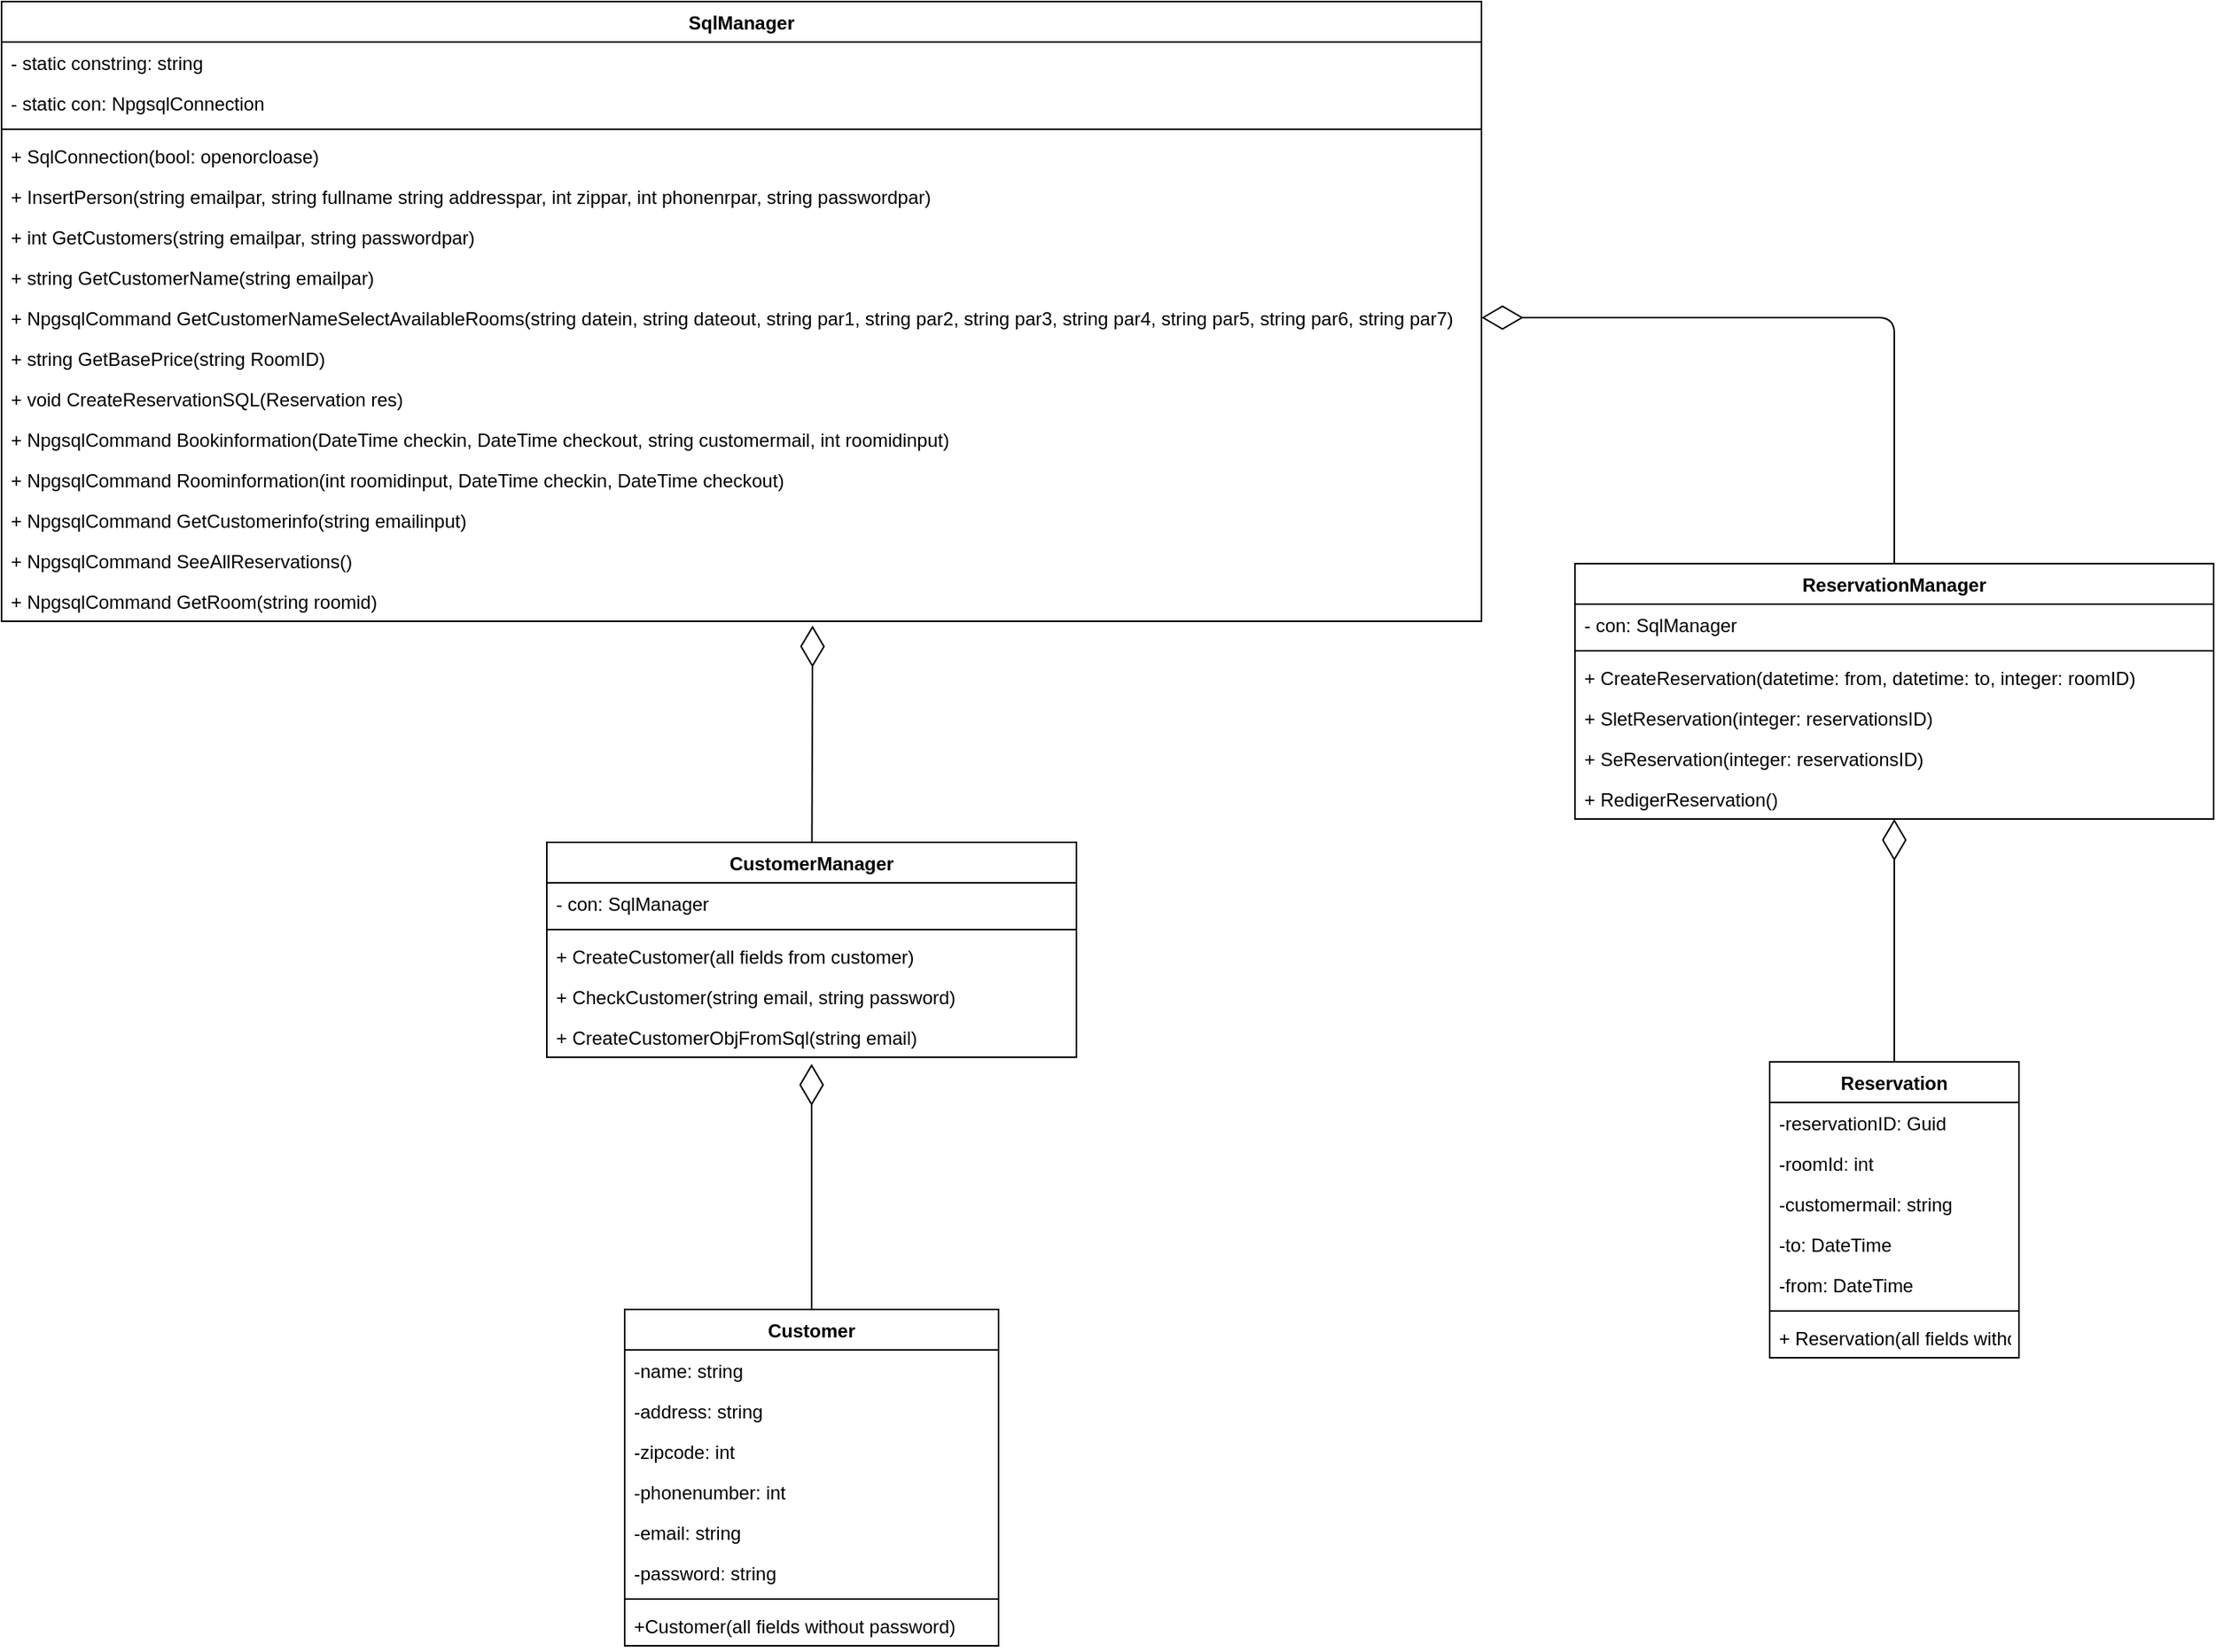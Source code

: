<mxfile version="13.2.6" type="device"><diagram id="jvjIMaUWYEuc9xizGtqW" name="Page-1"><mxGraphModel dx="2580" dy="1261" grid="1" gridSize="10" guides="1" tooltips="1" connect="1" arrows="1" fold="1" page="1" pageScale="1" pageWidth="827" pageHeight="1169" math="0" shadow="0"><root><mxCell id="0"/><mxCell id="1" parent="0"/><mxCell id="jDqesGNFz2N8qUQf3HNt-4" value="" style="endArrow=diamondThin;endFill=0;endSize=24;html=1;entryX=1;entryY=0.5;entryDx=0;entryDy=0;" parent="1" source="2RBMr3WMW7qAL3Q75wyE-1" edge="1" target="srfZeVN5f5NPEHWZlHvs-5"><mxGeometry width="160" relative="1" as="geometry"><mxPoint x="595" y="408" as="sourcePoint"/><mxPoint x="1145" y="298" as="targetPoint"/><Array as="points"><mxPoint x="1310" y="251"/></Array></mxGeometry></mxCell><mxCell id="jDqesGNFz2N8qUQf3HNt-5" value="" style="endArrow=diamondThin;endFill=0;endSize=24;html=1;entryX=0.548;entryY=1.104;entryDx=0;entryDy=0;entryPerimeter=0;" parent="1" source="2RBMr3WMW7qAL3Q75wyE-47" target="srfZeVN5f5NPEHWZlHvs-13" edge="1"><mxGeometry width="160" relative="1" as="geometry"><mxPoint x="655.512" y="338.59" as="sourcePoint"/><mxPoint x="345" y="498" as="targetPoint"/></mxGeometry></mxCell><mxCell id="jDqesGNFz2N8qUQf3HNt-6" value="" style="endArrow=diamondThin;endFill=0;endSize=24;html=1;exitX=0.5;exitY=0;exitDx=0;exitDy=0;entryX=0.5;entryY=1.165;entryDx=0;entryDy=0;entryPerimeter=0;" parent="1" source="2RBMr3WMW7qAL3Q75wyE-32" target="jDqesGNFz2N8qUQf3HNt-1" edge="1"><mxGeometry width="160" relative="1" as="geometry"><mxPoint x="328.412" y="502.3" as="sourcePoint"/><mxPoint x="328.9" y="344" as="targetPoint"/></mxGeometry></mxCell><mxCell id="jDqesGNFz2N8qUQf3HNt-7" value="" style="endArrow=diamondThin;endFill=0;endSize=24;html=1;" parent="1" source="2RBMr3WMW7qAL3Q75wyE-11" target="2RBMr3WMW7qAL3Q75wyE-6" edge="1"><mxGeometry width="160" relative="1" as="geometry"><mxPoint x="1125.002" y="491.3" as="sourcePoint"/><mxPoint x="1312" y="578" as="targetPoint"/></mxGeometry></mxCell><mxCell id="2RBMr3WMW7qAL3Q75wyE-1" value="ReservationManager" style="swimlane;fontStyle=1;align=center;verticalAlign=top;childLayout=stackLayout;horizontal=1;startSize=26;horizontalStack=0;resizeParent=1;resizeParentMax=0;resizeLast=0;collapsible=1;marginBottom=0;" parent="1" vertex="1"><mxGeometry x="1105" y="409" width="410" height="164" as="geometry"/></mxCell><mxCell id="jDqesGNFz2N8qUQf3HNt-2" value="- con: SqlManager" style="text;strokeColor=none;fillColor=none;align=left;verticalAlign=top;spacingLeft=4;spacingRight=4;overflow=hidden;rotatable=0;points=[[0,0.5],[1,0.5]];portConstraint=eastwest;fontStyle=0" parent="2RBMr3WMW7qAL3Q75wyE-1" vertex="1"><mxGeometry y="26" width="410" height="26" as="geometry"/></mxCell><mxCell id="2RBMr3WMW7qAL3Q75wyE-2" value="" style="line;strokeWidth=1;fillColor=none;align=left;verticalAlign=middle;spacingTop=-1;spacingLeft=3;spacingRight=3;rotatable=0;labelPosition=right;points=[];portConstraint=eastwest;" parent="2RBMr3WMW7qAL3Q75wyE-1" vertex="1"><mxGeometry y="52" width="410" height="8" as="geometry"/></mxCell><mxCell id="2RBMr3WMW7qAL3Q75wyE-3" value="+ CreateReservation(datetime: from, datetime: to, integer: roomID)" style="text;strokeColor=none;fillColor=none;align=left;verticalAlign=top;spacingLeft=4;spacingRight=4;overflow=hidden;rotatable=0;points=[[0,0.5],[1,0.5]];portConstraint=eastwest;fontStyle=0" parent="2RBMr3WMW7qAL3Q75wyE-1" vertex="1"><mxGeometry y="60" width="410" height="26" as="geometry"/></mxCell><mxCell id="2RBMr3WMW7qAL3Q75wyE-4" value="+ SletReservation(integer: reservationsID) " style="text;strokeColor=none;fillColor=none;align=left;verticalAlign=top;spacingLeft=4;spacingRight=4;overflow=hidden;rotatable=0;points=[[0,0.5],[1,0.5]];portConstraint=eastwest;" parent="2RBMr3WMW7qAL3Q75wyE-1" vertex="1"><mxGeometry y="86" width="410" height="26" as="geometry"/></mxCell><mxCell id="2RBMr3WMW7qAL3Q75wyE-5" value="+ SeReservation(integer: reservationsID)" style="text;strokeColor=none;fillColor=none;align=left;verticalAlign=top;spacingLeft=4;spacingRight=4;overflow=hidden;rotatable=0;points=[[0,0.5],[1,0.5]];portConstraint=eastwest;" parent="2RBMr3WMW7qAL3Q75wyE-1" vertex="1"><mxGeometry y="112" width="410" height="26" as="geometry"/></mxCell><mxCell id="2RBMr3WMW7qAL3Q75wyE-6" value="+ RedigerReservation() " style="text;strokeColor=none;fillColor=none;align=left;verticalAlign=top;spacingLeft=4;spacingRight=4;overflow=hidden;rotatable=0;points=[[0,0.5],[1,0.5]];portConstraint=eastwest;" parent="2RBMr3WMW7qAL3Q75wyE-1" vertex="1"><mxGeometry y="138" width="410" height="26" as="geometry"/></mxCell><mxCell id="2RBMr3WMW7qAL3Q75wyE-53" value="SqlManager" style="swimlane;fontStyle=1;align=center;verticalAlign=top;childLayout=stackLayout;horizontal=1;startSize=26;horizontalStack=0;resizeParent=1;resizeParentMax=0;resizeLast=0;collapsible=1;marginBottom=0;" parent="1" vertex="1"><mxGeometry x="95" y="48" width="950" height="398" as="geometry"/></mxCell><mxCell id="srfZeVN5f5NPEHWZlHvs-1" value="- static constring: string" style="text;strokeColor=none;fillColor=none;align=left;verticalAlign=top;spacingLeft=4;spacingRight=4;overflow=hidden;rotatable=0;points=[[0,0.5],[1,0.5]];portConstraint=eastwest;fontStyle=0" parent="2RBMr3WMW7qAL3Q75wyE-53" vertex="1"><mxGeometry y="26" width="950" height="26" as="geometry"/></mxCell><mxCell id="srfZeVN5f5NPEHWZlHvs-2" value="- static con: NpgsqlConnection" style="text;strokeColor=none;fillColor=none;align=left;verticalAlign=top;spacingLeft=4;spacingRight=4;overflow=hidden;rotatable=0;points=[[0,0.5],[1,0.5]];portConstraint=eastwest;fontStyle=0" parent="2RBMr3WMW7qAL3Q75wyE-53" vertex="1"><mxGeometry y="52" width="950" height="26" as="geometry"/></mxCell><mxCell id="2RBMr3WMW7qAL3Q75wyE-54" value="" style="line;strokeWidth=1;fillColor=none;align=left;verticalAlign=middle;spacingTop=-1;spacingLeft=3;spacingRight=3;rotatable=0;labelPosition=right;points=[];portConstraint=eastwest;" parent="2RBMr3WMW7qAL3Q75wyE-53" vertex="1"><mxGeometry y="78" width="950" height="8" as="geometry"/></mxCell><mxCell id="yx87x9aEScaeXc5sHIDO-1" value="+ SqlConnection(bool: openorcloase)" style="text;strokeColor=none;fillColor=none;align=left;verticalAlign=top;spacingLeft=4;spacingRight=4;overflow=hidden;rotatable=0;points=[[0,0.5],[1,0.5]];portConstraint=eastwest;fontStyle=0" parent="2RBMr3WMW7qAL3Q75wyE-53" vertex="1"><mxGeometry y="86" width="950" height="26" as="geometry"/></mxCell><mxCell id="2RBMr3WMW7qAL3Q75wyE-55" value="+ InsertPerson(string emailpar, string fullname string addresspar, int zippar, int phonenrpar, string passwordpar)" style="text;strokeColor=none;fillColor=none;align=left;verticalAlign=top;spacingLeft=4;spacingRight=4;overflow=hidden;rotatable=0;points=[[0,0.5],[1,0.5]];portConstraint=eastwest;fontStyle=0" parent="2RBMr3WMW7qAL3Q75wyE-53" vertex="1"><mxGeometry y="112" width="950" height="26" as="geometry"/></mxCell><mxCell id="srfZeVN5f5NPEHWZlHvs-3" value="+ int GetCustomers(string emailpar, string passwordpar)" style="text;strokeColor=none;fillColor=none;align=left;verticalAlign=top;spacingLeft=4;spacingRight=4;overflow=hidden;rotatable=0;points=[[0,0.5],[1,0.5]];portConstraint=eastwest;fontStyle=0" parent="2RBMr3WMW7qAL3Q75wyE-53" vertex="1"><mxGeometry y="138" width="950" height="26" as="geometry"/></mxCell><mxCell id="srfZeVN5f5NPEHWZlHvs-4" value="+ string GetCustomerName(string emailpar)" style="text;strokeColor=none;fillColor=none;align=left;verticalAlign=top;spacingLeft=4;spacingRight=4;overflow=hidden;rotatable=0;points=[[0,0.5],[1,0.5]];portConstraint=eastwest;fontStyle=0" parent="2RBMr3WMW7qAL3Q75wyE-53" vertex="1"><mxGeometry y="164" width="950" height="26" as="geometry"/></mxCell><mxCell id="srfZeVN5f5NPEHWZlHvs-5" value="+ NpgsqlCommand GetCustomerNameSelectAvailableRooms(string datein, string dateout, string par1, string par2, string par3, string par4, string par5, string par6, string par7)" style="text;strokeColor=none;fillColor=none;align=left;verticalAlign=top;spacingLeft=4;spacingRight=4;overflow=hidden;rotatable=0;points=[[0,0.5],[1,0.5]];portConstraint=eastwest;fontStyle=0" parent="2RBMr3WMW7qAL3Q75wyE-53" vertex="1"><mxGeometry y="190" width="950" height="26" as="geometry"/></mxCell><mxCell id="srfZeVN5f5NPEHWZlHvs-6" value="+ string GetBasePrice(string RoomID)" style="text;strokeColor=none;fillColor=none;align=left;verticalAlign=top;spacingLeft=4;spacingRight=4;overflow=hidden;rotatable=0;points=[[0,0.5],[1,0.5]];portConstraint=eastwest;fontStyle=0" parent="2RBMr3WMW7qAL3Q75wyE-53" vertex="1"><mxGeometry y="216" width="950" height="26" as="geometry"/></mxCell><mxCell id="srfZeVN5f5NPEHWZlHvs-7" value="+ void CreateReservationSQL(Reservation res)" style="text;strokeColor=none;fillColor=none;align=left;verticalAlign=top;spacingLeft=4;spacingRight=4;overflow=hidden;rotatable=0;points=[[0,0.5],[1,0.5]];portConstraint=eastwest;fontStyle=0" parent="2RBMr3WMW7qAL3Q75wyE-53" vertex="1"><mxGeometry y="242" width="950" height="26" as="geometry"/></mxCell><mxCell id="srfZeVN5f5NPEHWZlHvs-8" value="+ NpgsqlCommand Bookinformation(DateTime checkin, DateTime checkout, string customermail, int roomidinput)" style="text;strokeColor=none;fillColor=none;align=left;verticalAlign=top;spacingLeft=4;spacingRight=4;overflow=hidden;rotatable=0;points=[[0,0.5],[1,0.5]];portConstraint=eastwest;fontStyle=0" parent="2RBMr3WMW7qAL3Q75wyE-53" vertex="1"><mxGeometry y="268" width="950" height="26" as="geometry"/></mxCell><mxCell id="srfZeVN5f5NPEHWZlHvs-9" value="+ NpgsqlCommand Roominformation(int roomidinput, DateTime checkin, DateTime checkout)" style="text;strokeColor=none;fillColor=none;align=left;verticalAlign=top;spacingLeft=4;spacingRight=4;overflow=hidden;rotatable=0;points=[[0,0.5],[1,0.5]];portConstraint=eastwest;fontStyle=0" parent="2RBMr3WMW7qAL3Q75wyE-53" vertex="1"><mxGeometry y="294" width="950" height="26" as="geometry"/></mxCell><mxCell id="srfZeVN5f5NPEHWZlHvs-11" value="+ NpgsqlCommand GetCustomerinfo(string emailinput)" style="text;strokeColor=none;fillColor=none;align=left;verticalAlign=top;spacingLeft=4;spacingRight=4;overflow=hidden;rotatable=0;points=[[0,0.5],[1,0.5]];portConstraint=eastwest;fontStyle=0" parent="2RBMr3WMW7qAL3Q75wyE-53" vertex="1"><mxGeometry y="320" width="950" height="26" as="geometry"/></mxCell><mxCell id="srfZeVN5f5NPEHWZlHvs-12" value="+ NpgsqlCommand SeeAllReservations()" style="text;strokeColor=none;fillColor=none;align=left;verticalAlign=top;spacingLeft=4;spacingRight=4;overflow=hidden;rotatable=0;points=[[0,0.5],[1,0.5]];portConstraint=eastwest;fontStyle=0" parent="2RBMr3WMW7qAL3Q75wyE-53" vertex="1"><mxGeometry y="346" width="950" height="26" as="geometry"/></mxCell><mxCell id="srfZeVN5f5NPEHWZlHvs-13" value="+ NpgsqlCommand GetRoom(string roomid)" style="text;strokeColor=none;fillColor=none;align=left;verticalAlign=top;spacingLeft=4;spacingRight=4;overflow=hidden;rotatable=0;points=[[0,0.5],[1,0.5]];portConstraint=eastwest;fontStyle=0" parent="2RBMr3WMW7qAL3Q75wyE-53" vertex="1"><mxGeometry y="372" width="950" height="26" as="geometry"/></mxCell><mxCell id="2RBMr3WMW7qAL3Q75wyE-11" value="Reservation" style="swimlane;fontStyle=1;align=center;verticalAlign=top;childLayout=stackLayout;horizontal=1;startSize=26;horizontalStack=0;resizeParent=1;resizeParentMax=0;resizeLast=0;collapsible=1;marginBottom=0;" parent="1" vertex="1"><mxGeometry x="1230" y="729" width="160" height="190" as="geometry"><mxRectangle x="600" y="270" width="70" height="26" as="alternateBounds"/></mxGeometry></mxCell><mxCell id="2RBMr3WMW7qAL3Q75wyE-12" value="-reservationID: Guid" style="text;strokeColor=none;fillColor=none;align=left;verticalAlign=top;spacingLeft=4;spacingRight=4;overflow=hidden;rotatable=0;points=[[0,0.5],[1,0.5]];portConstraint=eastwest;" parent="2RBMr3WMW7qAL3Q75wyE-11" vertex="1"><mxGeometry y="26" width="160" height="26" as="geometry"/></mxCell><mxCell id="2RBMr3WMW7qAL3Q75wyE-13" value="-roomId: int" style="text;strokeColor=none;fillColor=none;align=left;verticalAlign=top;spacingLeft=4;spacingRight=4;overflow=hidden;rotatable=0;points=[[0,0.5],[1,0.5]];portConstraint=eastwest;" parent="2RBMr3WMW7qAL3Q75wyE-11" vertex="1"><mxGeometry y="52" width="160" height="26" as="geometry"/></mxCell><mxCell id="2RBMr3WMW7qAL3Q75wyE-14" value="-customermail: string" style="text;strokeColor=none;fillColor=none;align=left;verticalAlign=top;spacingLeft=4;spacingRight=4;overflow=hidden;rotatable=0;points=[[0,0.5],[1,0.5]];portConstraint=eastwest;" parent="2RBMr3WMW7qAL3Q75wyE-11" vertex="1"><mxGeometry y="78" width="160" height="26" as="geometry"/></mxCell><mxCell id="2RBMr3WMW7qAL3Q75wyE-16" value="-to: DateTime" style="text;strokeColor=none;fillColor=none;align=left;verticalAlign=top;spacingLeft=4;spacingRight=4;overflow=hidden;rotatable=0;points=[[0,0.5],[1,0.5]];portConstraint=eastwest;" parent="2RBMr3WMW7qAL3Q75wyE-11" vertex="1"><mxGeometry y="104" width="160" height="26" as="geometry"/></mxCell><mxCell id="2RBMr3WMW7qAL3Q75wyE-17" value="-from: DateTime" style="text;strokeColor=none;fillColor=none;align=left;verticalAlign=top;spacingLeft=4;spacingRight=4;overflow=hidden;rotatable=0;points=[[0,0.5],[1,0.5]];portConstraint=eastwest;" parent="2RBMr3WMW7qAL3Q75wyE-11" vertex="1"><mxGeometry y="130" width="160" height="26" as="geometry"/></mxCell><mxCell id="2RBMr3WMW7qAL3Q75wyE-18" value="" style="line;strokeWidth=1;fillColor=none;align=left;verticalAlign=middle;spacingTop=-1;spacingLeft=3;spacingRight=3;rotatable=0;labelPosition=right;points=[];portConstraint=eastwest;" parent="2RBMr3WMW7qAL3Q75wyE-11" vertex="1"><mxGeometry y="156" width="160" height="8" as="geometry"/></mxCell><mxCell id="2RBMr3WMW7qAL3Q75wyE-19" value="+ Reservation(all fields without reservationID)" style="text;strokeColor=none;fillColor=none;align=left;verticalAlign=top;spacingLeft=4;spacingRight=4;overflow=hidden;rotatable=0;points=[[0,0.5],[1,0.5]];portConstraint=eastwest;" parent="2RBMr3WMW7qAL3Q75wyE-11" vertex="1"><mxGeometry y="164" width="160" height="26" as="geometry"/></mxCell><mxCell id="2RBMr3WMW7qAL3Q75wyE-47" value="CustomerManager" style="swimlane;fontStyle=1;align=center;verticalAlign=top;childLayout=stackLayout;horizontal=1;startSize=26;horizontalStack=0;resizeParent=1;resizeParentMax=0;resizeLast=0;collapsible=1;marginBottom=0;" parent="1" vertex="1"><mxGeometry x="445" y="588" width="340" height="138" as="geometry"/></mxCell><mxCell id="jDqesGNFz2N8qUQf3HNt-3" value="- con: SqlManager" style="text;strokeColor=none;fillColor=none;align=left;verticalAlign=top;spacingLeft=4;spacingRight=4;overflow=hidden;rotatable=0;points=[[0,0.5],[1,0.5]];portConstraint=eastwest;fontStyle=0" parent="2RBMr3WMW7qAL3Q75wyE-47" vertex="1"><mxGeometry y="26" width="340" height="26" as="geometry"/></mxCell><mxCell id="2RBMr3WMW7qAL3Q75wyE-49" value="" style="line;strokeWidth=1;fillColor=none;align=left;verticalAlign=middle;spacingTop=-1;spacingLeft=3;spacingRight=3;rotatable=0;labelPosition=right;points=[];portConstraint=eastwest;" parent="2RBMr3WMW7qAL3Q75wyE-47" vertex="1"><mxGeometry y="52" width="340" height="8" as="geometry"/></mxCell><mxCell id="2RBMr3WMW7qAL3Q75wyE-41" value="+ CreateCustomer(all fields from customer)" style="text;strokeColor=none;fillColor=none;align=left;verticalAlign=top;spacingLeft=4;spacingRight=4;overflow=hidden;rotatable=0;points=[[0,0.5],[1,0.5]];portConstraint=eastwest;" parent="2RBMr3WMW7qAL3Q75wyE-47" vertex="1"><mxGeometry y="60" width="340" height="26" as="geometry"/></mxCell><mxCell id="2RBMr3WMW7qAL3Q75wyE-42" value="+ CheckCustomer(string email, string password)" style="text;strokeColor=none;fillColor=none;align=left;verticalAlign=top;spacingLeft=4;spacingRight=4;overflow=hidden;rotatable=0;points=[[0,0.5],[1,0.5]];portConstraint=eastwest;" parent="2RBMr3WMW7qAL3Q75wyE-47" vertex="1"><mxGeometry y="86" width="340" height="26" as="geometry"/></mxCell><mxCell id="jDqesGNFz2N8qUQf3HNt-1" value="+ CreateCustomerObjFromSql(string email)" style="text;strokeColor=none;fillColor=none;align=left;verticalAlign=top;spacingLeft=4;spacingRight=4;overflow=hidden;rotatable=0;points=[[0,0.5],[1,0.5]];portConstraint=eastwest;" parent="2RBMr3WMW7qAL3Q75wyE-47" vertex="1"><mxGeometry y="112" width="340" height="26" as="geometry"/></mxCell><mxCell id="2RBMr3WMW7qAL3Q75wyE-32" value="Customer" style="swimlane;fontStyle=1;align=center;verticalAlign=top;childLayout=stackLayout;horizontal=1;startSize=26;horizontalStack=0;resizeParent=1;resizeParentMax=0;resizeLast=0;collapsible=1;marginBottom=0;" parent="1" vertex="1"><mxGeometry x="495" y="888" width="240" height="216" as="geometry"><mxRectangle x="600" y="270" width="70" height="26" as="alternateBounds"/></mxGeometry></mxCell><mxCell id="2RBMr3WMW7qAL3Q75wyE-33" value="-name: string" style="text;strokeColor=none;fillColor=none;align=left;verticalAlign=top;spacingLeft=4;spacingRight=4;overflow=hidden;rotatable=0;points=[[0,0.5],[1,0.5]];portConstraint=eastwest;" parent="2RBMr3WMW7qAL3Q75wyE-32" vertex="1"><mxGeometry y="26" width="240" height="26" as="geometry"/></mxCell><mxCell id="2RBMr3WMW7qAL3Q75wyE-34" value="-address: string" style="text;strokeColor=none;fillColor=none;align=left;verticalAlign=top;spacingLeft=4;spacingRight=4;overflow=hidden;rotatable=0;points=[[0,0.5],[1,0.5]];portConstraint=eastwest;" parent="2RBMr3WMW7qAL3Q75wyE-32" vertex="1"><mxGeometry y="52" width="240" height="26" as="geometry"/></mxCell><mxCell id="2RBMr3WMW7qAL3Q75wyE-35" value="-zipcode: int" style="text;strokeColor=none;fillColor=none;align=left;verticalAlign=top;spacingLeft=4;spacingRight=4;overflow=hidden;rotatable=0;points=[[0,0.5],[1,0.5]];portConstraint=eastwest;" parent="2RBMr3WMW7qAL3Q75wyE-32" vertex="1"><mxGeometry y="78" width="240" height="26" as="geometry"/></mxCell><mxCell id="2RBMr3WMW7qAL3Q75wyE-37" value="-phonenumber: int" style="text;strokeColor=none;fillColor=none;align=left;verticalAlign=top;spacingLeft=4;spacingRight=4;overflow=hidden;rotatable=0;points=[[0,0.5],[1,0.5]];portConstraint=eastwest;" parent="2RBMr3WMW7qAL3Q75wyE-32" vertex="1"><mxGeometry y="104" width="240" height="26" as="geometry"/></mxCell><mxCell id="2RBMr3WMW7qAL3Q75wyE-38" value="-email: string" style="text;strokeColor=none;fillColor=none;align=left;verticalAlign=top;spacingLeft=4;spacingRight=4;overflow=hidden;rotatable=0;points=[[0,0.5],[1,0.5]];portConstraint=eastwest;" parent="2RBMr3WMW7qAL3Q75wyE-32" vertex="1"><mxGeometry y="130" width="240" height="26" as="geometry"/></mxCell><mxCell id="2RBMr3WMW7qAL3Q75wyE-39" value="-password: string" style="text;strokeColor=none;fillColor=none;align=left;verticalAlign=top;spacingLeft=4;spacingRight=4;overflow=hidden;rotatable=0;points=[[0,0.5],[1,0.5]];portConstraint=eastwest;" parent="2RBMr3WMW7qAL3Q75wyE-32" vertex="1"><mxGeometry y="156" width="240" height="26" as="geometry"/></mxCell><mxCell id="2RBMr3WMW7qAL3Q75wyE-40" value="" style="line;strokeWidth=1;fillColor=none;align=left;verticalAlign=middle;spacingTop=-1;spacingLeft=3;spacingRight=3;rotatable=0;labelPosition=right;points=[];portConstraint=eastwest;" parent="2RBMr3WMW7qAL3Q75wyE-32" vertex="1"><mxGeometry y="182" width="240" height="8" as="geometry"/></mxCell><mxCell id="2RBMr3WMW7qAL3Q75wyE-52" value="+Customer(all fields without password)" style="text;strokeColor=none;fillColor=none;align=left;verticalAlign=top;spacingLeft=4;spacingRight=4;overflow=hidden;rotatable=0;points=[[0,0.5],[1,0.5]];portConstraint=eastwest;" parent="2RBMr3WMW7qAL3Q75wyE-32" vertex="1"><mxGeometry y="190" width="240" height="26" as="geometry"/></mxCell></root></mxGraphModel></diagram></mxfile>